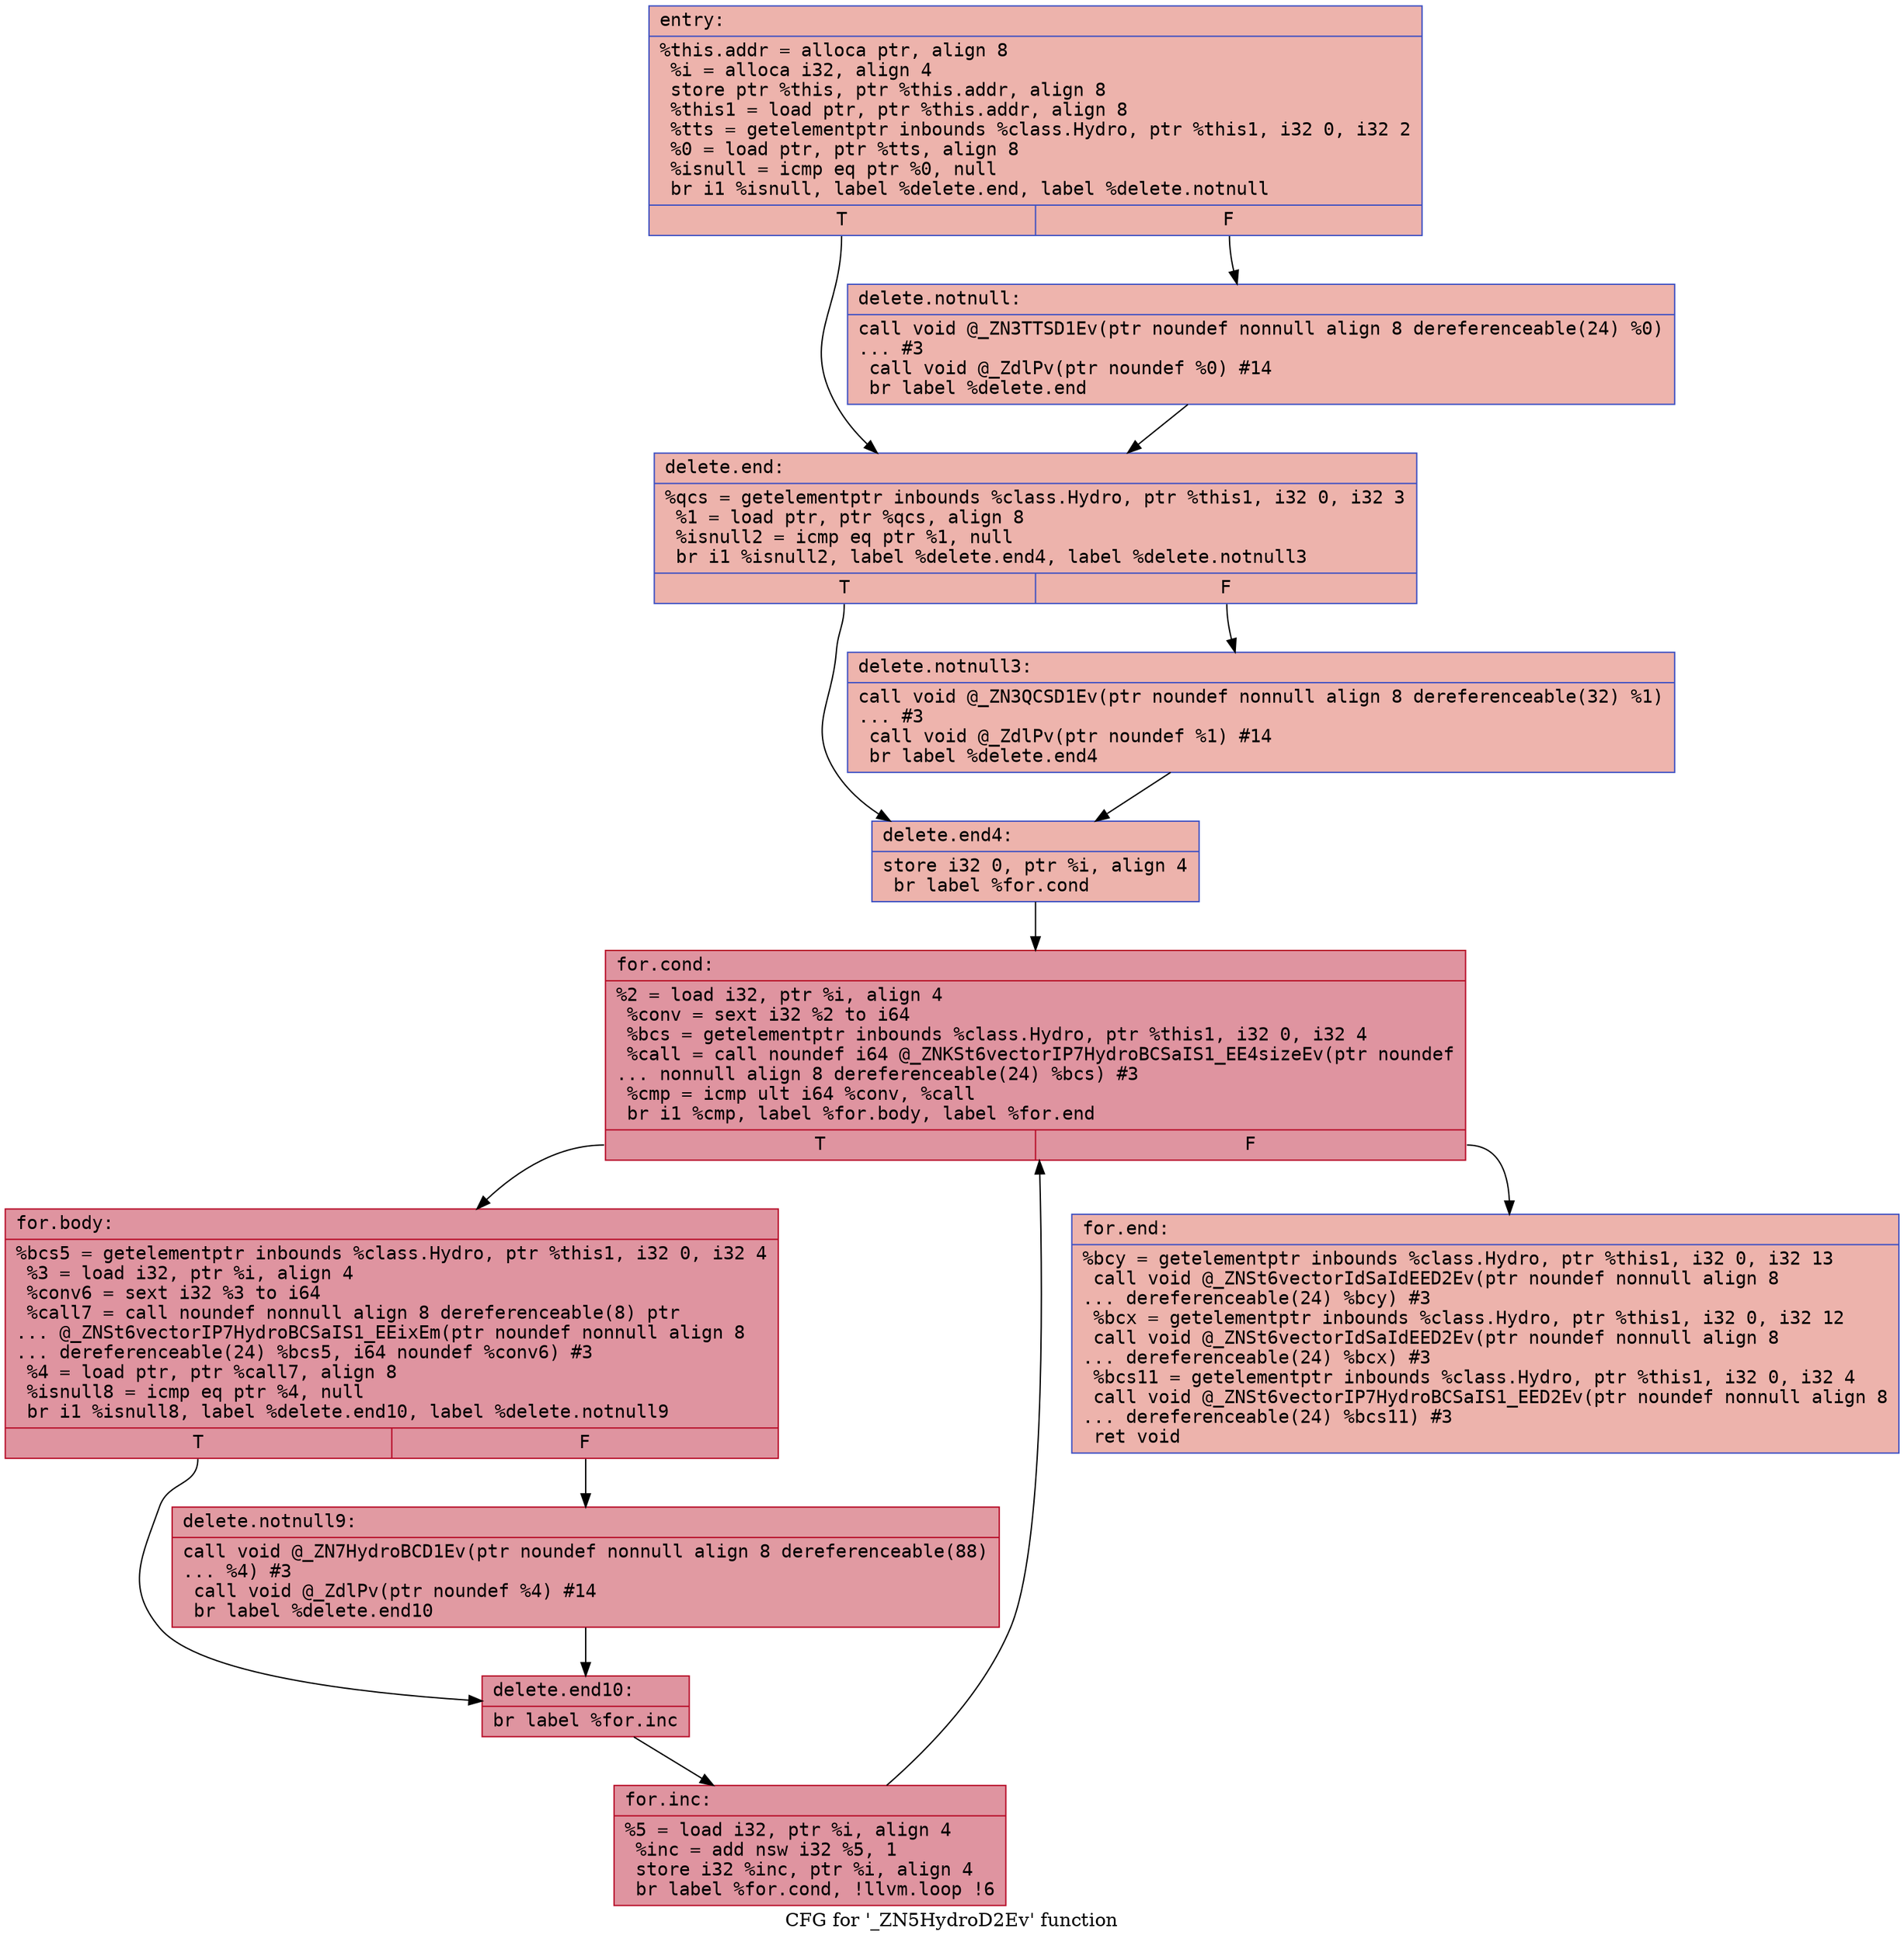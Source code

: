 digraph "CFG for '_ZN5HydroD2Ev' function" {
	label="CFG for '_ZN5HydroD2Ev' function";

	Node0x561869879620 [shape=record,color="#3d50c3ff", style=filled, fillcolor="#d6524470" fontname="Courier",label="{entry:\l|  %this.addr = alloca ptr, align 8\l  %i = alloca i32, align 4\l  store ptr %this, ptr %this.addr, align 8\l  %this1 = load ptr, ptr %this.addr, align 8\l  %tts = getelementptr inbounds %class.Hydro, ptr %this1, i32 0, i32 2\l  %0 = load ptr, ptr %tts, align 8\l  %isnull = icmp eq ptr %0, null\l  br i1 %isnull, label %delete.end, label %delete.notnull\l|{<s0>T|<s1>F}}"];
	Node0x561869879620:s0 -> Node0x561869879a70[tooltip="entry -> delete.end\nProbability 37.50%" ];
	Node0x561869879620:s1 -> Node0x561869879af0[tooltip="entry -> delete.notnull\nProbability 62.50%" ];
	Node0x561869879af0 [shape=record,color="#3d50c3ff", style=filled, fillcolor="#d8564670" fontname="Courier",label="{delete.notnull:\l|  call void @_ZN3TTSD1Ev(ptr noundef nonnull align 8 dereferenceable(24) %0)\l... #3\l  call void @_ZdlPv(ptr noundef %0) #14\l  br label %delete.end\l}"];
	Node0x561869879af0 -> Node0x561869879a70[tooltip="delete.notnull -> delete.end\nProbability 100.00%" ];
	Node0x561869879a70 [shape=record,color="#3d50c3ff", style=filled, fillcolor="#d6524470" fontname="Courier",label="{delete.end:\l|  %qcs = getelementptr inbounds %class.Hydro, ptr %this1, i32 0, i32 3\l  %1 = load ptr, ptr %qcs, align 8\l  %isnull2 = icmp eq ptr %1, null\l  br i1 %isnull2, label %delete.end4, label %delete.notnull3\l|{<s0>T|<s1>F}}"];
	Node0x561869879a70:s0 -> Node0x56186987a1a0[tooltip="delete.end -> delete.end4\nProbability 37.50%" ];
	Node0x561869879a70:s1 -> Node0x56186987a220[tooltip="delete.end -> delete.notnull3\nProbability 62.50%" ];
	Node0x56186987a220 [shape=record,color="#3d50c3ff", style=filled, fillcolor="#d8564670" fontname="Courier",label="{delete.notnull3:\l|  call void @_ZN3QCSD1Ev(ptr noundef nonnull align 8 dereferenceable(32) %1)\l... #3\l  call void @_ZdlPv(ptr noundef %1) #14\l  br label %delete.end4\l}"];
	Node0x56186987a220 -> Node0x56186987a1a0[tooltip="delete.notnull3 -> delete.end4\nProbability 100.00%" ];
	Node0x56186987a1a0 [shape=record,color="#3d50c3ff", style=filled, fillcolor="#d6524470" fontname="Courier",label="{delete.end4:\l|  store i32 0, ptr %i, align 4\l  br label %for.cond\l}"];
	Node0x56186987a1a0 -> Node0x56186987a950[tooltip="delete.end4 -> for.cond\nProbability 100.00%" ];
	Node0x56186987a950 [shape=record,color="#b70d28ff", style=filled, fillcolor="#b70d2870" fontname="Courier",label="{for.cond:\l|  %2 = load i32, ptr %i, align 4\l  %conv = sext i32 %2 to i64\l  %bcs = getelementptr inbounds %class.Hydro, ptr %this1, i32 0, i32 4\l  %call = call noundef i64 @_ZNKSt6vectorIP7HydroBCSaIS1_EE4sizeEv(ptr noundef\l... nonnull align 8 dereferenceable(24) %bcs) #3\l  %cmp = icmp ult i64 %conv, %call\l  br i1 %cmp, label %for.body, label %for.end\l|{<s0>T|<s1>F}}"];
	Node0x56186987a950:s0 -> Node0x56186987aea0[tooltip="for.cond -> for.body\nProbability 96.88%" ];
	Node0x56186987a950:s1 -> Node0x56186987af50[tooltip="for.cond -> for.end\nProbability 3.12%" ];
	Node0x56186987aea0 [shape=record,color="#b70d28ff", style=filled, fillcolor="#b70d2870" fontname="Courier",label="{for.body:\l|  %bcs5 = getelementptr inbounds %class.Hydro, ptr %this1, i32 0, i32 4\l  %3 = load i32, ptr %i, align 4\l  %conv6 = sext i32 %3 to i64\l  %call7 = call noundef nonnull align 8 dereferenceable(8) ptr\l... @_ZNSt6vectorIP7HydroBCSaIS1_EEixEm(ptr noundef nonnull align 8\l... dereferenceable(24) %bcs5, i64 noundef %conv6) #3\l  %4 = load ptr, ptr %call7, align 8\l  %isnull8 = icmp eq ptr %4, null\l  br i1 %isnull8, label %delete.end10, label %delete.notnull9\l|{<s0>T|<s1>F}}"];
	Node0x56186987aea0:s0 -> Node0x56186987b620[tooltip="for.body -> delete.end10\nProbability 37.50%" ];
	Node0x56186987aea0:s1 -> Node0x56186987a300[tooltip="for.body -> delete.notnull9\nProbability 62.50%" ];
	Node0x56186987a300 [shape=record,color="#b70d28ff", style=filled, fillcolor="#bb1b2c70" fontname="Courier",label="{delete.notnull9:\l|  call void @_ZN7HydroBCD1Ev(ptr noundef nonnull align 8 dereferenceable(88)\l... %4) #3\l  call void @_ZdlPv(ptr noundef %4) #14\l  br label %delete.end10\l}"];
	Node0x56186987a300 -> Node0x56186987b620[tooltip="delete.notnull9 -> delete.end10\nProbability 100.00%" ];
	Node0x56186987b620 [shape=record,color="#b70d28ff", style=filled, fillcolor="#b70d2870" fontname="Courier",label="{delete.end10:\l|  br label %for.inc\l}"];
	Node0x56186987b620 -> Node0x56186987bd70[tooltip="delete.end10 -> for.inc\nProbability 100.00%" ];
	Node0x56186987bd70 [shape=record,color="#b70d28ff", style=filled, fillcolor="#b70d2870" fontname="Courier",label="{for.inc:\l|  %5 = load i32, ptr %i, align 4\l  %inc = add nsw i32 %5, 1\l  store i32 %inc, ptr %i, align 4\l  br label %for.cond, !llvm.loop !6\l}"];
	Node0x56186987bd70 -> Node0x56186987a950[tooltip="for.inc -> for.cond\nProbability 100.00%" ];
	Node0x56186987af50 [shape=record,color="#3d50c3ff", style=filled, fillcolor="#d6524470" fontname="Courier",label="{for.end:\l|  %bcy = getelementptr inbounds %class.Hydro, ptr %this1, i32 0, i32 13\l  call void @_ZNSt6vectorIdSaIdEED2Ev(ptr noundef nonnull align 8\l... dereferenceable(24) %bcy) #3\l  %bcx = getelementptr inbounds %class.Hydro, ptr %this1, i32 0, i32 12\l  call void @_ZNSt6vectorIdSaIdEED2Ev(ptr noundef nonnull align 8\l... dereferenceable(24) %bcx) #3\l  %bcs11 = getelementptr inbounds %class.Hydro, ptr %this1, i32 0, i32 4\l  call void @_ZNSt6vectorIP7HydroBCSaIS1_EED2Ev(ptr noundef nonnull align 8\l... dereferenceable(24) %bcs11) #3\l  ret void\l}"];
}
